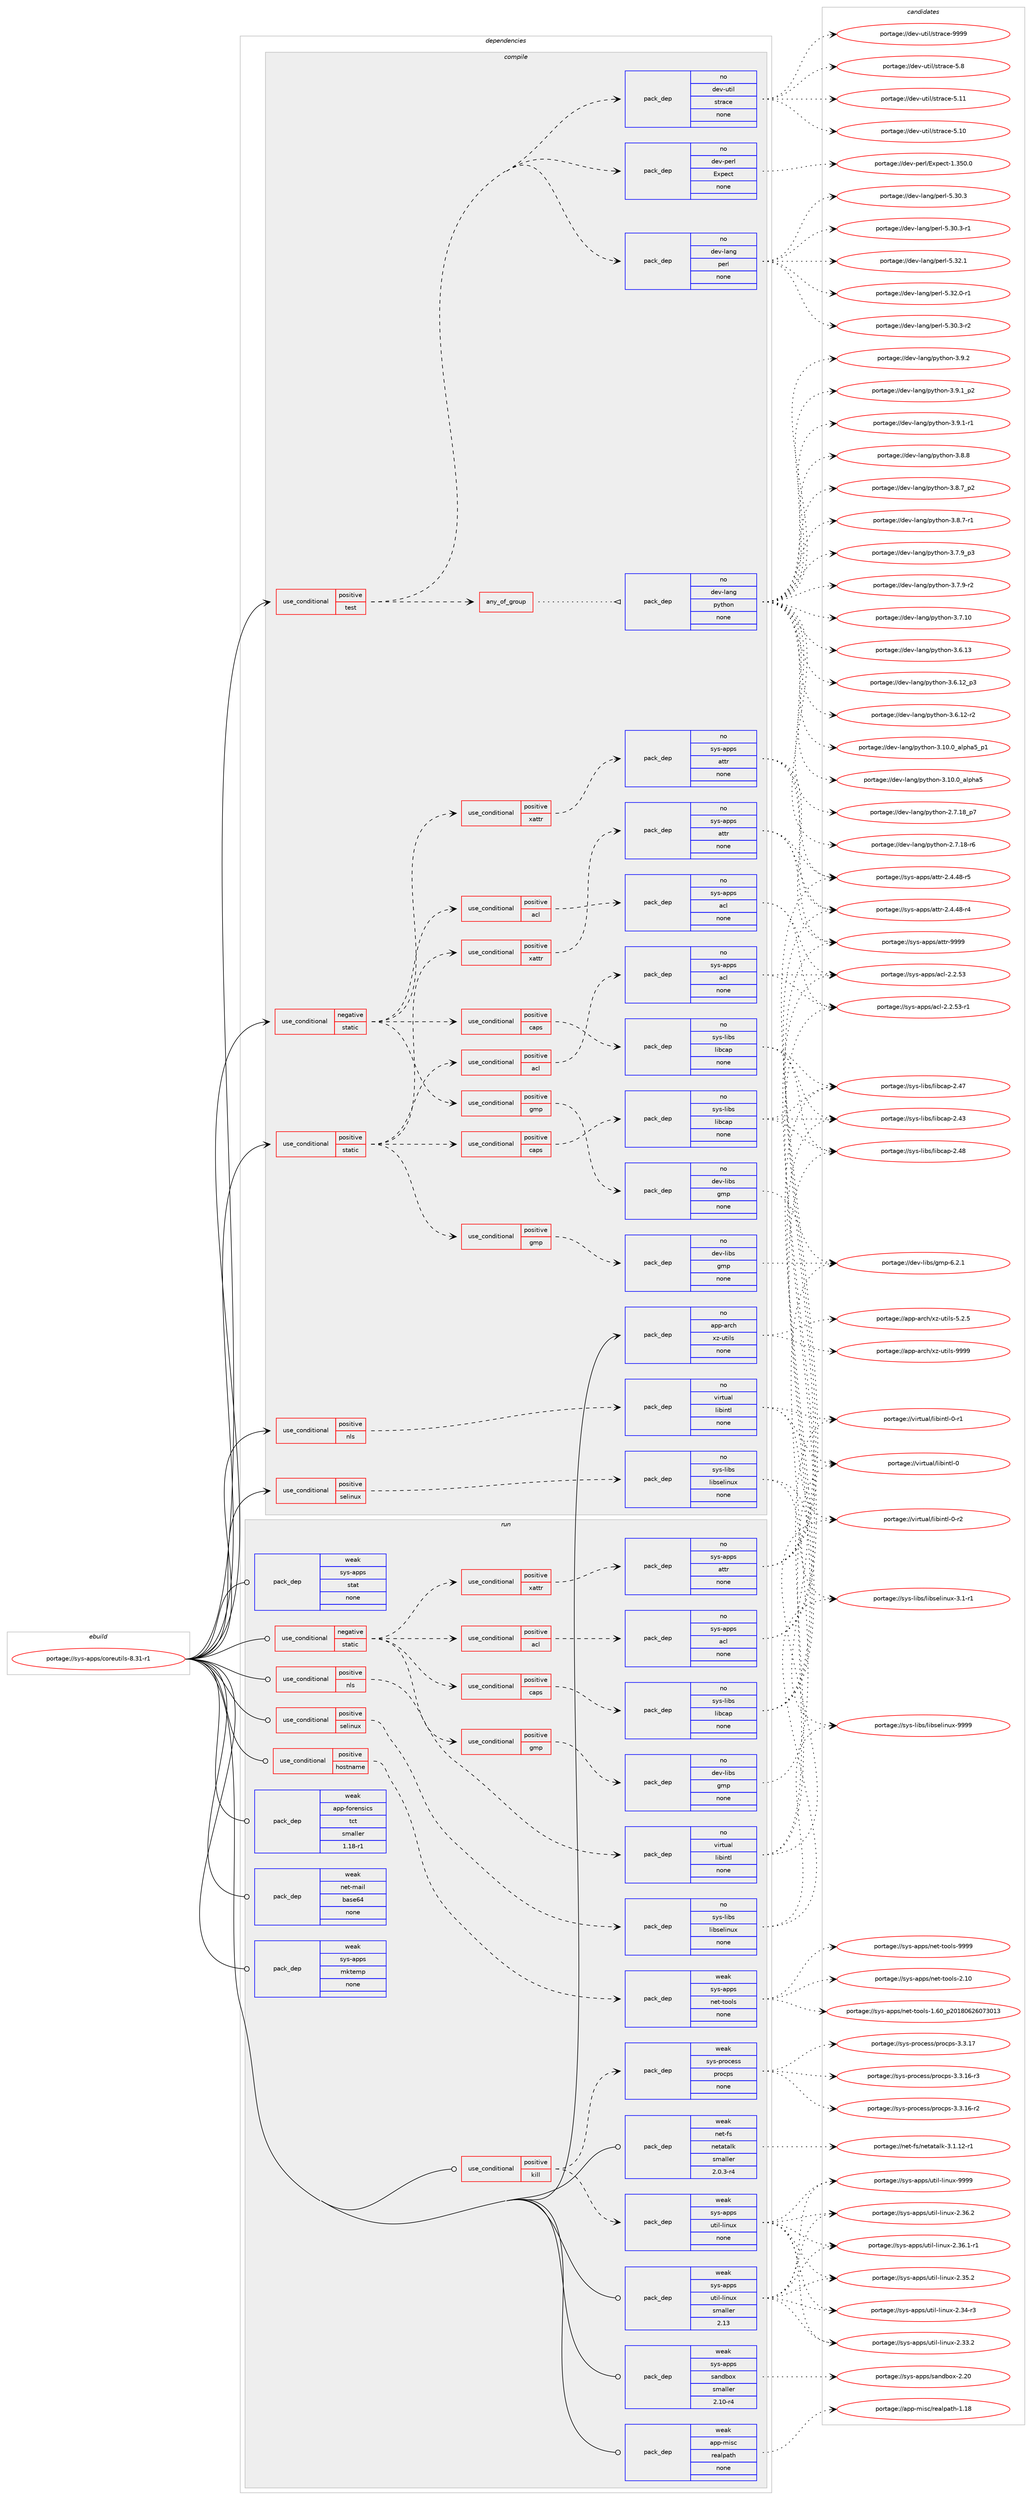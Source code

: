 digraph prolog {

# *************
# Graph options
# *************

newrank=true;
concentrate=true;
compound=true;
graph [rankdir=LR,fontname=Helvetica,fontsize=10,ranksep=1.5];#, ranksep=2.5, nodesep=0.2];
edge  [arrowhead=vee];
node  [fontname=Helvetica,fontsize=10];

# **********
# The ebuild
# **********

subgraph cluster_leftcol {
color=gray;
rank=same;
label=<<i>ebuild</i>>;
id [label="portage://sys-apps/coreutils-8.31-r1", color=red, width=4, href="../sys-apps/coreutils-8.31-r1.svg"];
}

# ****************
# The dependencies
# ****************

subgraph cluster_midcol {
color=gray;
label=<<i>dependencies</i>>;
subgraph cluster_compile {
fillcolor="#eeeeee";
style=filled;
label=<<i>compile</i>>;
subgraph cond1307 {
dependency5734 [label=<<TABLE BORDER="0" CELLBORDER="1" CELLSPACING="0" CELLPADDING="4"><TR><TD ROWSPAN="3" CELLPADDING="10">use_conditional</TD></TR><TR><TD>negative</TD></TR><TR><TD>static</TD></TR></TABLE>>, shape=none, color=red];
subgraph cond1308 {
dependency5735 [label=<<TABLE BORDER="0" CELLBORDER="1" CELLSPACING="0" CELLPADDING="4"><TR><TD ROWSPAN="3" CELLPADDING="10">use_conditional</TD></TR><TR><TD>positive</TD></TR><TR><TD>acl</TD></TR></TABLE>>, shape=none, color=red];
subgraph pack4353 {
dependency5736 [label=<<TABLE BORDER="0" CELLBORDER="1" CELLSPACING="0" CELLPADDING="4" WIDTH="220"><TR><TD ROWSPAN="6" CELLPADDING="30">pack_dep</TD></TR><TR><TD WIDTH="110">no</TD></TR><TR><TD>sys-apps</TD></TR><TR><TD>acl</TD></TR><TR><TD>none</TD></TR><TR><TD></TD></TR></TABLE>>, shape=none, color=blue];
}
dependency5735:e -> dependency5736:w [weight=20,style="dashed",arrowhead="vee"];
}
dependency5734:e -> dependency5735:w [weight=20,style="dashed",arrowhead="vee"];
subgraph cond1309 {
dependency5737 [label=<<TABLE BORDER="0" CELLBORDER="1" CELLSPACING="0" CELLPADDING="4"><TR><TD ROWSPAN="3" CELLPADDING="10">use_conditional</TD></TR><TR><TD>positive</TD></TR><TR><TD>caps</TD></TR></TABLE>>, shape=none, color=red];
subgraph pack4354 {
dependency5738 [label=<<TABLE BORDER="0" CELLBORDER="1" CELLSPACING="0" CELLPADDING="4" WIDTH="220"><TR><TD ROWSPAN="6" CELLPADDING="30">pack_dep</TD></TR><TR><TD WIDTH="110">no</TD></TR><TR><TD>sys-libs</TD></TR><TR><TD>libcap</TD></TR><TR><TD>none</TD></TR><TR><TD></TD></TR></TABLE>>, shape=none, color=blue];
}
dependency5737:e -> dependency5738:w [weight=20,style="dashed",arrowhead="vee"];
}
dependency5734:e -> dependency5737:w [weight=20,style="dashed",arrowhead="vee"];
subgraph cond1310 {
dependency5739 [label=<<TABLE BORDER="0" CELLBORDER="1" CELLSPACING="0" CELLPADDING="4"><TR><TD ROWSPAN="3" CELLPADDING="10">use_conditional</TD></TR><TR><TD>positive</TD></TR><TR><TD>gmp</TD></TR></TABLE>>, shape=none, color=red];
subgraph pack4355 {
dependency5740 [label=<<TABLE BORDER="0" CELLBORDER="1" CELLSPACING="0" CELLPADDING="4" WIDTH="220"><TR><TD ROWSPAN="6" CELLPADDING="30">pack_dep</TD></TR><TR><TD WIDTH="110">no</TD></TR><TR><TD>dev-libs</TD></TR><TR><TD>gmp</TD></TR><TR><TD>none</TD></TR><TR><TD></TD></TR></TABLE>>, shape=none, color=blue];
}
dependency5739:e -> dependency5740:w [weight=20,style="dashed",arrowhead="vee"];
}
dependency5734:e -> dependency5739:w [weight=20,style="dashed",arrowhead="vee"];
subgraph cond1311 {
dependency5741 [label=<<TABLE BORDER="0" CELLBORDER="1" CELLSPACING="0" CELLPADDING="4"><TR><TD ROWSPAN="3" CELLPADDING="10">use_conditional</TD></TR><TR><TD>positive</TD></TR><TR><TD>xattr</TD></TR></TABLE>>, shape=none, color=red];
subgraph pack4356 {
dependency5742 [label=<<TABLE BORDER="0" CELLBORDER="1" CELLSPACING="0" CELLPADDING="4" WIDTH="220"><TR><TD ROWSPAN="6" CELLPADDING="30">pack_dep</TD></TR><TR><TD WIDTH="110">no</TD></TR><TR><TD>sys-apps</TD></TR><TR><TD>attr</TD></TR><TR><TD>none</TD></TR><TR><TD></TD></TR></TABLE>>, shape=none, color=blue];
}
dependency5741:e -> dependency5742:w [weight=20,style="dashed",arrowhead="vee"];
}
dependency5734:e -> dependency5741:w [weight=20,style="dashed",arrowhead="vee"];
}
id:e -> dependency5734:w [weight=20,style="solid",arrowhead="vee"];
subgraph cond1312 {
dependency5743 [label=<<TABLE BORDER="0" CELLBORDER="1" CELLSPACING="0" CELLPADDING="4"><TR><TD ROWSPAN="3" CELLPADDING="10">use_conditional</TD></TR><TR><TD>positive</TD></TR><TR><TD>nls</TD></TR></TABLE>>, shape=none, color=red];
subgraph pack4357 {
dependency5744 [label=<<TABLE BORDER="0" CELLBORDER="1" CELLSPACING="0" CELLPADDING="4" WIDTH="220"><TR><TD ROWSPAN="6" CELLPADDING="30">pack_dep</TD></TR><TR><TD WIDTH="110">no</TD></TR><TR><TD>virtual</TD></TR><TR><TD>libintl</TD></TR><TR><TD>none</TD></TR><TR><TD></TD></TR></TABLE>>, shape=none, color=blue];
}
dependency5743:e -> dependency5744:w [weight=20,style="dashed",arrowhead="vee"];
}
id:e -> dependency5743:w [weight=20,style="solid",arrowhead="vee"];
subgraph cond1313 {
dependency5745 [label=<<TABLE BORDER="0" CELLBORDER="1" CELLSPACING="0" CELLPADDING="4"><TR><TD ROWSPAN="3" CELLPADDING="10">use_conditional</TD></TR><TR><TD>positive</TD></TR><TR><TD>selinux</TD></TR></TABLE>>, shape=none, color=red];
subgraph pack4358 {
dependency5746 [label=<<TABLE BORDER="0" CELLBORDER="1" CELLSPACING="0" CELLPADDING="4" WIDTH="220"><TR><TD ROWSPAN="6" CELLPADDING="30">pack_dep</TD></TR><TR><TD WIDTH="110">no</TD></TR><TR><TD>sys-libs</TD></TR><TR><TD>libselinux</TD></TR><TR><TD>none</TD></TR><TR><TD></TD></TR></TABLE>>, shape=none, color=blue];
}
dependency5745:e -> dependency5746:w [weight=20,style="dashed",arrowhead="vee"];
}
id:e -> dependency5745:w [weight=20,style="solid",arrowhead="vee"];
subgraph cond1314 {
dependency5747 [label=<<TABLE BORDER="0" CELLBORDER="1" CELLSPACING="0" CELLPADDING="4"><TR><TD ROWSPAN="3" CELLPADDING="10">use_conditional</TD></TR><TR><TD>positive</TD></TR><TR><TD>static</TD></TR></TABLE>>, shape=none, color=red];
subgraph cond1315 {
dependency5748 [label=<<TABLE BORDER="0" CELLBORDER="1" CELLSPACING="0" CELLPADDING="4"><TR><TD ROWSPAN="3" CELLPADDING="10">use_conditional</TD></TR><TR><TD>positive</TD></TR><TR><TD>acl</TD></TR></TABLE>>, shape=none, color=red];
subgraph pack4359 {
dependency5749 [label=<<TABLE BORDER="0" CELLBORDER="1" CELLSPACING="0" CELLPADDING="4" WIDTH="220"><TR><TD ROWSPAN="6" CELLPADDING="30">pack_dep</TD></TR><TR><TD WIDTH="110">no</TD></TR><TR><TD>sys-apps</TD></TR><TR><TD>acl</TD></TR><TR><TD>none</TD></TR><TR><TD></TD></TR></TABLE>>, shape=none, color=blue];
}
dependency5748:e -> dependency5749:w [weight=20,style="dashed",arrowhead="vee"];
}
dependency5747:e -> dependency5748:w [weight=20,style="dashed",arrowhead="vee"];
subgraph cond1316 {
dependency5750 [label=<<TABLE BORDER="0" CELLBORDER="1" CELLSPACING="0" CELLPADDING="4"><TR><TD ROWSPAN="3" CELLPADDING="10">use_conditional</TD></TR><TR><TD>positive</TD></TR><TR><TD>caps</TD></TR></TABLE>>, shape=none, color=red];
subgraph pack4360 {
dependency5751 [label=<<TABLE BORDER="0" CELLBORDER="1" CELLSPACING="0" CELLPADDING="4" WIDTH="220"><TR><TD ROWSPAN="6" CELLPADDING="30">pack_dep</TD></TR><TR><TD WIDTH="110">no</TD></TR><TR><TD>sys-libs</TD></TR><TR><TD>libcap</TD></TR><TR><TD>none</TD></TR><TR><TD></TD></TR></TABLE>>, shape=none, color=blue];
}
dependency5750:e -> dependency5751:w [weight=20,style="dashed",arrowhead="vee"];
}
dependency5747:e -> dependency5750:w [weight=20,style="dashed",arrowhead="vee"];
subgraph cond1317 {
dependency5752 [label=<<TABLE BORDER="0" CELLBORDER="1" CELLSPACING="0" CELLPADDING="4"><TR><TD ROWSPAN="3" CELLPADDING="10">use_conditional</TD></TR><TR><TD>positive</TD></TR><TR><TD>gmp</TD></TR></TABLE>>, shape=none, color=red];
subgraph pack4361 {
dependency5753 [label=<<TABLE BORDER="0" CELLBORDER="1" CELLSPACING="0" CELLPADDING="4" WIDTH="220"><TR><TD ROWSPAN="6" CELLPADDING="30">pack_dep</TD></TR><TR><TD WIDTH="110">no</TD></TR><TR><TD>dev-libs</TD></TR><TR><TD>gmp</TD></TR><TR><TD>none</TD></TR><TR><TD></TD></TR></TABLE>>, shape=none, color=blue];
}
dependency5752:e -> dependency5753:w [weight=20,style="dashed",arrowhead="vee"];
}
dependency5747:e -> dependency5752:w [weight=20,style="dashed",arrowhead="vee"];
subgraph cond1318 {
dependency5754 [label=<<TABLE BORDER="0" CELLBORDER="1" CELLSPACING="0" CELLPADDING="4"><TR><TD ROWSPAN="3" CELLPADDING="10">use_conditional</TD></TR><TR><TD>positive</TD></TR><TR><TD>xattr</TD></TR></TABLE>>, shape=none, color=red];
subgraph pack4362 {
dependency5755 [label=<<TABLE BORDER="0" CELLBORDER="1" CELLSPACING="0" CELLPADDING="4" WIDTH="220"><TR><TD ROWSPAN="6" CELLPADDING="30">pack_dep</TD></TR><TR><TD WIDTH="110">no</TD></TR><TR><TD>sys-apps</TD></TR><TR><TD>attr</TD></TR><TR><TD>none</TD></TR><TR><TD></TD></TR></TABLE>>, shape=none, color=blue];
}
dependency5754:e -> dependency5755:w [weight=20,style="dashed",arrowhead="vee"];
}
dependency5747:e -> dependency5754:w [weight=20,style="dashed",arrowhead="vee"];
}
id:e -> dependency5747:w [weight=20,style="solid",arrowhead="vee"];
subgraph cond1319 {
dependency5756 [label=<<TABLE BORDER="0" CELLBORDER="1" CELLSPACING="0" CELLPADDING="4"><TR><TD ROWSPAN="3" CELLPADDING="10">use_conditional</TD></TR><TR><TD>positive</TD></TR><TR><TD>test</TD></TR></TABLE>>, shape=none, color=red];
subgraph pack4363 {
dependency5757 [label=<<TABLE BORDER="0" CELLBORDER="1" CELLSPACING="0" CELLPADDING="4" WIDTH="220"><TR><TD ROWSPAN="6" CELLPADDING="30">pack_dep</TD></TR><TR><TD WIDTH="110">no</TD></TR><TR><TD>dev-lang</TD></TR><TR><TD>perl</TD></TR><TR><TD>none</TD></TR><TR><TD></TD></TR></TABLE>>, shape=none, color=blue];
}
dependency5756:e -> dependency5757:w [weight=20,style="dashed",arrowhead="vee"];
subgraph pack4364 {
dependency5758 [label=<<TABLE BORDER="0" CELLBORDER="1" CELLSPACING="0" CELLPADDING="4" WIDTH="220"><TR><TD ROWSPAN="6" CELLPADDING="30">pack_dep</TD></TR><TR><TD WIDTH="110">no</TD></TR><TR><TD>dev-perl</TD></TR><TR><TD>Expect</TD></TR><TR><TD>none</TD></TR><TR><TD></TD></TR></TABLE>>, shape=none, color=blue];
}
dependency5756:e -> dependency5758:w [weight=20,style="dashed",arrowhead="vee"];
subgraph pack4365 {
dependency5759 [label=<<TABLE BORDER="0" CELLBORDER="1" CELLSPACING="0" CELLPADDING="4" WIDTH="220"><TR><TD ROWSPAN="6" CELLPADDING="30">pack_dep</TD></TR><TR><TD WIDTH="110">no</TD></TR><TR><TD>dev-util</TD></TR><TR><TD>strace</TD></TR><TR><TD>none</TD></TR><TR><TD></TD></TR></TABLE>>, shape=none, color=blue];
}
dependency5756:e -> dependency5759:w [weight=20,style="dashed",arrowhead="vee"];
subgraph any65 {
dependency5760 [label=<<TABLE BORDER="0" CELLBORDER="1" CELLSPACING="0" CELLPADDING="4"><TR><TD CELLPADDING="10">any_of_group</TD></TR></TABLE>>, shape=none, color=red];subgraph pack4366 {
dependency5761 [label=<<TABLE BORDER="0" CELLBORDER="1" CELLSPACING="0" CELLPADDING="4" WIDTH="220"><TR><TD ROWSPAN="6" CELLPADDING="30">pack_dep</TD></TR><TR><TD WIDTH="110">no</TD></TR><TR><TD>dev-lang</TD></TR><TR><TD>python</TD></TR><TR><TD>none</TD></TR><TR><TD></TD></TR></TABLE>>, shape=none, color=blue];
}
dependency5760:e -> dependency5761:w [weight=20,style="dotted",arrowhead="oinv"];
}
dependency5756:e -> dependency5760:w [weight=20,style="dashed",arrowhead="vee"];
}
id:e -> dependency5756:w [weight=20,style="solid",arrowhead="vee"];
subgraph pack4367 {
dependency5762 [label=<<TABLE BORDER="0" CELLBORDER="1" CELLSPACING="0" CELLPADDING="4" WIDTH="220"><TR><TD ROWSPAN="6" CELLPADDING="30">pack_dep</TD></TR><TR><TD WIDTH="110">no</TD></TR><TR><TD>app-arch</TD></TR><TR><TD>xz-utils</TD></TR><TR><TD>none</TD></TR><TR><TD></TD></TR></TABLE>>, shape=none, color=blue];
}
id:e -> dependency5762:w [weight=20,style="solid",arrowhead="vee"];
}
subgraph cluster_compileandrun {
fillcolor="#eeeeee";
style=filled;
label=<<i>compile and run</i>>;
}
subgraph cluster_run {
fillcolor="#eeeeee";
style=filled;
label=<<i>run</i>>;
subgraph cond1320 {
dependency5763 [label=<<TABLE BORDER="0" CELLBORDER="1" CELLSPACING="0" CELLPADDING="4"><TR><TD ROWSPAN="3" CELLPADDING="10">use_conditional</TD></TR><TR><TD>negative</TD></TR><TR><TD>static</TD></TR></TABLE>>, shape=none, color=red];
subgraph cond1321 {
dependency5764 [label=<<TABLE BORDER="0" CELLBORDER="1" CELLSPACING="0" CELLPADDING="4"><TR><TD ROWSPAN="3" CELLPADDING="10">use_conditional</TD></TR><TR><TD>positive</TD></TR><TR><TD>acl</TD></TR></TABLE>>, shape=none, color=red];
subgraph pack4368 {
dependency5765 [label=<<TABLE BORDER="0" CELLBORDER="1" CELLSPACING="0" CELLPADDING="4" WIDTH="220"><TR><TD ROWSPAN="6" CELLPADDING="30">pack_dep</TD></TR><TR><TD WIDTH="110">no</TD></TR><TR><TD>sys-apps</TD></TR><TR><TD>acl</TD></TR><TR><TD>none</TD></TR><TR><TD></TD></TR></TABLE>>, shape=none, color=blue];
}
dependency5764:e -> dependency5765:w [weight=20,style="dashed",arrowhead="vee"];
}
dependency5763:e -> dependency5764:w [weight=20,style="dashed",arrowhead="vee"];
subgraph cond1322 {
dependency5766 [label=<<TABLE BORDER="0" CELLBORDER="1" CELLSPACING="0" CELLPADDING="4"><TR><TD ROWSPAN="3" CELLPADDING="10">use_conditional</TD></TR><TR><TD>positive</TD></TR><TR><TD>caps</TD></TR></TABLE>>, shape=none, color=red];
subgraph pack4369 {
dependency5767 [label=<<TABLE BORDER="0" CELLBORDER="1" CELLSPACING="0" CELLPADDING="4" WIDTH="220"><TR><TD ROWSPAN="6" CELLPADDING="30">pack_dep</TD></TR><TR><TD WIDTH="110">no</TD></TR><TR><TD>sys-libs</TD></TR><TR><TD>libcap</TD></TR><TR><TD>none</TD></TR><TR><TD></TD></TR></TABLE>>, shape=none, color=blue];
}
dependency5766:e -> dependency5767:w [weight=20,style="dashed",arrowhead="vee"];
}
dependency5763:e -> dependency5766:w [weight=20,style="dashed",arrowhead="vee"];
subgraph cond1323 {
dependency5768 [label=<<TABLE BORDER="0" CELLBORDER="1" CELLSPACING="0" CELLPADDING="4"><TR><TD ROWSPAN="3" CELLPADDING="10">use_conditional</TD></TR><TR><TD>positive</TD></TR><TR><TD>gmp</TD></TR></TABLE>>, shape=none, color=red];
subgraph pack4370 {
dependency5769 [label=<<TABLE BORDER="0" CELLBORDER="1" CELLSPACING="0" CELLPADDING="4" WIDTH="220"><TR><TD ROWSPAN="6" CELLPADDING="30">pack_dep</TD></TR><TR><TD WIDTH="110">no</TD></TR><TR><TD>dev-libs</TD></TR><TR><TD>gmp</TD></TR><TR><TD>none</TD></TR><TR><TD></TD></TR></TABLE>>, shape=none, color=blue];
}
dependency5768:e -> dependency5769:w [weight=20,style="dashed",arrowhead="vee"];
}
dependency5763:e -> dependency5768:w [weight=20,style="dashed",arrowhead="vee"];
subgraph cond1324 {
dependency5770 [label=<<TABLE BORDER="0" CELLBORDER="1" CELLSPACING="0" CELLPADDING="4"><TR><TD ROWSPAN="3" CELLPADDING="10">use_conditional</TD></TR><TR><TD>positive</TD></TR><TR><TD>xattr</TD></TR></TABLE>>, shape=none, color=red];
subgraph pack4371 {
dependency5771 [label=<<TABLE BORDER="0" CELLBORDER="1" CELLSPACING="0" CELLPADDING="4" WIDTH="220"><TR><TD ROWSPAN="6" CELLPADDING="30">pack_dep</TD></TR><TR><TD WIDTH="110">no</TD></TR><TR><TD>sys-apps</TD></TR><TR><TD>attr</TD></TR><TR><TD>none</TD></TR><TR><TD></TD></TR></TABLE>>, shape=none, color=blue];
}
dependency5770:e -> dependency5771:w [weight=20,style="dashed",arrowhead="vee"];
}
dependency5763:e -> dependency5770:w [weight=20,style="dashed",arrowhead="vee"];
}
id:e -> dependency5763:w [weight=20,style="solid",arrowhead="odot"];
subgraph cond1325 {
dependency5772 [label=<<TABLE BORDER="0" CELLBORDER="1" CELLSPACING="0" CELLPADDING="4"><TR><TD ROWSPAN="3" CELLPADDING="10">use_conditional</TD></TR><TR><TD>positive</TD></TR><TR><TD>hostname</TD></TR></TABLE>>, shape=none, color=red];
subgraph pack4372 {
dependency5773 [label=<<TABLE BORDER="0" CELLBORDER="1" CELLSPACING="0" CELLPADDING="4" WIDTH="220"><TR><TD ROWSPAN="6" CELLPADDING="30">pack_dep</TD></TR><TR><TD WIDTH="110">weak</TD></TR><TR><TD>sys-apps</TD></TR><TR><TD>net-tools</TD></TR><TR><TD>none</TD></TR><TR><TD></TD></TR></TABLE>>, shape=none, color=blue];
}
dependency5772:e -> dependency5773:w [weight=20,style="dashed",arrowhead="vee"];
}
id:e -> dependency5772:w [weight=20,style="solid",arrowhead="odot"];
subgraph cond1326 {
dependency5774 [label=<<TABLE BORDER="0" CELLBORDER="1" CELLSPACING="0" CELLPADDING="4"><TR><TD ROWSPAN="3" CELLPADDING="10">use_conditional</TD></TR><TR><TD>positive</TD></TR><TR><TD>kill</TD></TR></TABLE>>, shape=none, color=red];
subgraph pack4373 {
dependency5775 [label=<<TABLE BORDER="0" CELLBORDER="1" CELLSPACING="0" CELLPADDING="4" WIDTH="220"><TR><TD ROWSPAN="6" CELLPADDING="30">pack_dep</TD></TR><TR><TD WIDTH="110">weak</TD></TR><TR><TD>sys-apps</TD></TR><TR><TD>util-linux</TD></TR><TR><TD>none</TD></TR><TR><TD></TD></TR></TABLE>>, shape=none, color=blue];
}
dependency5774:e -> dependency5775:w [weight=20,style="dashed",arrowhead="vee"];
subgraph pack4374 {
dependency5776 [label=<<TABLE BORDER="0" CELLBORDER="1" CELLSPACING="0" CELLPADDING="4" WIDTH="220"><TR><TD ROWSPAN="6" CELLPADDING="30">pack_dep</TD></TR><TR><TD WIDTH="110">weak</TD></TR><TR><TD>sys-process</TD></TR><TR><TD>procps</TD></TR><TR><TD>none</TD></TR><TR><TD></TD></TR></TABLE>>, shape=none, color=blue];
}
dependency5774:e -> dependency5776:w [weight=20,style="dashed",arrowhead="vee"];
}
id:e -> dependency5774:w [weight=20,style="solid",arrowhead="odot"];
subgraph cond1327 {
dependency5777 [label=<<TABLE BORDER="0" CELLBORDER="1" CELLSPACING="0" CELLPADDING="4"><TR><TD ROWSPAN="3" CELLPADDING="10">use_conditional</TD></TR><TR><TD>positive</TD></TR><TR><TD>nls</TD></TR></TABLE>>, shape=none, color=red];
subgraph pack4375 {
dependency5778 [label=<<TABLE BORDER="0" CELLBORDER="1" CELLSPACING="0" CELLPADDING="4" WIDTH="220"><TR><TD ROWSPAN="6" CELLPADDING="30">pack_dep</TD></TR><TR><TD WIDTH="110">no</TD></TR><TR><TD>virtual</TD></TR><TR><TD>libintl</TD></TR><TR><TD>none</TD></TR><TR><TD></TD></TR></TABLE>>, shape=none, color=blue];
}
dependency5777:e -> dependency5778:w [weight=20,style="dashed",arrowhead="vee"];
}
id:e -> dependency5777:w [weight=20,style="solid",arrowhead="odot"];
subgraph cond1328 {
dependency5779 [label=<<TABLE BORDER="0" CELLBORDER="1" CELLSPACING="0" CELLPADDING="4"><TR><TD ROWSPAN="3" CELLPADDING="10">use_conditional</TD></TR><TR><TD>positive</TD></TR><TR><TD>selinux</TD></TR></TABLE>>, shape=none, color=red];
subgraph pack4376 {
dependency5780 [label=<<TABLE BORDER="0" CELLBORDER="1" CELLSPACING="0" CELLPADDING="4" WIDTH="220"><TR><TD ROWSPAN="6" CELLPADDING="30">pack_dep</TD></TR><TR><TD WIDTH="110">no</TD></TR><TR><TD>sys-libs</TD></TR><TR><TD>libselinux</TD></TR><TR><TD>none</TD></TR><TR><TD></TD></TR></TABLE>>, shape=none, color=blue];
}
dependency5779:e -> dependency5780:w [weight=20,style="dashed",arrowhead="vee"];
}
id:e -> dependency5779:w [weight=20,style="solid",arrowhead="odot"];
subgraph pack4377 {
dependency5781 [label=<<TABLE BORDER="0" CELLBORDER="1" CELLSPACING="0" CELLPADDING="4" WIDTH="220"><TR><TD ROWSPAN="6" CELLPADDING="30">pack_dep</TD></TR><TR><TD WIDTH="110">weak</TD></TR><TR><TD>app-forensics</TD></TR><TR><TD>tct</TD></TR><TR><TD>smaller</TD></TR><TR><TD>1.18-r1</TD></TR></TABLE>>, shape=none, color=blue];
}
id:e -> dependency5781:w [weight=20,style="solid",arrowhead="odot"];
subgraph pack4378 {
dependency5782 [label=<<TABLE BORDER="0" CELLBORDER="1" CELLSPACING="0" CELLPADDING="4" WIDTH="220"><TR><TD ROWSPAN="6" CELLPADDING="30">pack_dep</TD></TR><TR><TD WIDTH="110">weak</TD></TR><TR><TD>app-misc</TD></TR><TR><TD>realpath</TD></TR><TR><TD>none</TD></TR><TR><TD></TD></TR></TABLE>>, shape=none, color=blue];
}
id:e -> dependency5782:w [weight=20,style="solid",arrowhead="odot"];
subgraph pack4379 {
dependency5783 [label=<<TABLE BORDER="0" CELLBORDER="1" CELLSPACING="0" CELLPADDING="4" WIDTH="220"><TR><TD ROWSPAN="6" CELLPADDING="30">pack_dep</TD></TR><TR><TD WIDTH="110">weak</TD></TR><TR><TD>net-fs</TD></TR><TR><TD>netatalk</TD></TR><TR><TD>smaller</TD></TR><TR><TD>2.0.3-r4</TD></TR></TABLE>>, shape=none, color=blue];
}
id:e -> dependency5783:w [weight=20,style="solid",arrowhead="odot"];
subgraph pack4380 {
dependency5784 [label=<<TABLE BORDER="0" CELLBORDER="1" CELLSPACING="0" CELLPADDING="4" WIDTH="220"><TR><TD ROWSPAN="6" CELLPADDING="30">pack_dep</TD></TR><TR><TD WIDTH="110">weak</TD></TR><TR><TD>net-mail</TD></TR><TR><TD>base64</TD></TR><TR><TD>none</TD></TR><TR><TD></TD></TR></TABLE>>, shape=none, color=blue];
}
id:e -> dependency5784:w [weight=20,style="solid",arrowhead="odot"];
subgraph pack4381 {
dependency5785 [label=<<TABLE BORDER="0" CELLBORDER="1" CELLSPACING="0" CELLPADDING="4" WIDTH="220"><TR><TD ROWSPAN="6" CELLPADDING="30">pack_dep</TD></TR><TR><TD WIDTH="110">weak</TD></TR><TR><TD>sys-apps</TD></TR><TR><TD>mktemp</TD></TR><TR><TD>none</TD></TR><TR><TD></TD></TR></TABLE>>, shape=none, color=blue];
}
id:e -> dependency5785:w [weight=20,style="solid",arrowhead="odot"];
subgraph pack4382 {
dependency5786 [label=<<TABLE BORDER="0" CELLBORDER="1" CELLSPACING="0" CELLPADDING="4" WIDTH="220"><TR><TD ROWSPAN="6" CELLPADDING="30">pack_dep</TD></TR><TR><TD WIDTH="110">weak</TD></TR><TR><TD>sys-apps</TD></TR><TR><TD>sandbox</TD></TR><TR><TD>smaller</TD></TR><TR><TD>2.10-r4</TD></TR></TABLE>>, shape=none, color=blue];
}
id:e -> dependency5786:w [weight=20,style="solid",arrowhead="odot"];
subgraph pack4383 {
dependency5787 [label=<<TABLE BORDER="0" CELLBORDER="1" CELLSPACING="0" CELLPADDING="4" WIDTH="220"><TR><TD ROWSPAN="6" CELLPADDING="30">pack_dep</TD></TR><TR><TD WIDTH="110">weak</TD></TR><TR><TD>sys-apps</TD></TR><TR><TD>stat</TD></TR><TR><TD>none</TD></TR><TR><TD></TD></TR></TABLE>>, shape=none, color=blue];
}
id:e -> dependency5787:w [weight=20,style="solid",arrowhead="odot"];
subgraph pack4384 {
dependency5788 [label=<<TABLE BORDER="0" CELLBORDER="1" CELLSPACING="0" CELLPADDING="4" WIDTH="220"><TR><TD ROWSPAN="6" CELLPADDING="30">pack_dep</TD></TR><TR><TD WIDTH="110">weak</TD></TR><TR><TD>sys-apps</TD></TR><TR><TD>util-linux</TD></TR><TR><TD>smaller</TD></TR><TR><TD>2.13</TD></TR></TABLE>>, shape=none, color=blue];
}
id:e -> dependency5788:w [weight=20,style="solid",arrowhead="odot"];
}
}

# **************
# The candidates
# **************

subgraph cluster_choices {
rank=same;
color=gray;
label=<<i>candidates</i>>;

subgraph choice4353 {
color=black;
nodesep=1;
choice1151211154597112112115479799108455046504653514511449 [label="portage://sys-apps/acl-2.2.53-r1", color=red, width=4,href="../sys-apps/acl-2.2.53-r1.svg"];
choice115121115459711211211547979910845504650465351 [label="portage://sys-apps/acl-2.2.53", color=red, width=4,href="../sys-apps/acl-2.2.53.svg"];
dependency5736:e -> choice1151211154597112112115479799108455046504653514511449:w [style=dotted,weight="100"];
dependency5736:e -> choice115121115459711211211547979910845504650465351:w [style=dotted,weight="100"];
}
subgraph choice4354 {
color=black;
nodesep=1;
choice1151211154510810598115471081059899971124550465256 [label="portage://sys-libs/libcap-2.48", color=red, width=4,href="../sys-libs/libcap-2.48.svg"];
choice1151211154510810598115471081059899971124550465255 [label="portage://sys-libs/libcap-2.47", color=red, width=4,href="../sys-libs/libcap-2.47.svg"];
choice1151211154510810598115471081059899971124550465251 [label="portage://sys-libs/libcap-2.43", color=red, width=4,href="../sys-libs/libcap-2.43.svg"];
dependency5738:e -> choice1151211154510810598115471081059899971124550465256:w [style=dotted,weight="100"];
dependency5738:e -> choice1151211154510810598115471081059899971124550465255:w [style=dotted,weight="100"];
dependency5738:e -> choice1151211154510810598115471081059899971124550465251:w [style=dotted,weight="100"];
}
subgraph choice4355 {
color=black;
nodesep=1;
choice100101118451081059811547103109112455446504649 [label="portage://dev-libs/gmp-6.2.1", color=red, width=4,href="../dev-libs/gmp-6.2.1.svg"];
dependency5740:e -> choice100101118451081059811547103109112455446504649:w [style=dotted,weight="100"];
}
subgraph choice4356 {
color=black;
nodesep=1;
choice115121115459711211211547971161161144557575757 [label="portage://sys-apps/attr-9999", color=red, width=4,href="../sys-apps/attr-9999.svg"];
choice11512111545971121121154797116116114455046524652564511453 [label="portage://sys-apps/attr-2.4.48-r5", color=red, width=4,href="../sys-apps/attr-2.4.48-r5.svg"];
choice11512111545971121121154797116116114455046524652564511452 [label="portage://sys-apps/attr-2.4.48-r4", color=red, width=4,href="../sys-apps/attr-2.4.48-r4.svg"];
dependency5742:e -> choice115121115459711211211547971161161144557575757:w [style=dotted,weight="100"];
dependency5742:e -> choice11512111545971121121154797116116114455046524652564511453:w [style=dotted,weight="100"];
dependency5742:e -> choice11512111545971121121154797116116114455046524652564511452:w [style=dotted,weight="100"];
}
subgraph choice4357 {
color=black;
nodesep=1;
choice11810511411611797108471081059810511011610845484511450 [label="portage://virtual/libintl-0-r2", color=red, width=4,href="../virtual/libintl-0-r2.svg"];
choice11810511411611797108471081059810511011610845484511449 [label="portage://virtual/libintl-0-r1", color=red, width=4,href="../virtual/libintl-0-r1.svg"];
choice1181051141161179710847108105981051101161084548 [label="portage://virtual/libintl-0", color=red, width=4,href="../virtual/libintl-0.svg"];
dependency5744:e -> choice11810511411611797108471081059810511011610845484511450:w [style=dotted,weight="100"];
dependency5744:e -> choice11810511411611797108471081059810511011610845484511449:w [style=dotted,weight="100"];
dependency5744:e -> choice1181051141161179710847108105981051101161084548:w [style=dotted,weight="100"];
}
subgraph choice4358 {
color=black;
nodesep=1;
choice115121115451081059811547108105981151011081051101171204557575757 [label="portage://sys-libs/libselinux-9999", color=red, width=4,href="../sys-libs/libselinux-9999.svg"];
choice11512111545108105981154710810598115101108105110117120455146494511449 [label="portage://sys-libs/libselinux-3.1-r1", color=red, width=4,href="../sys-libs/libselinux-3.1-r1.svg"];
dependency5746:e -> choice115121115451081059811547108105981151011081051101171204557575757:w [style=dotted,weight="100"];
dependency5746:e -> choice11512111545108105981154710810598115101108105110117120455146494511449:w [style=dotted,weight="100"];
}
subgraph choice4359 {
color=black;
nodesep=1;
choice1151211154597112112115479799108455046504653514511449 [label="portage://sys-apps/acl-2.2.53-r1", color=red, width=4,href="../sys-apps/acl-2.2.53-r1.svg"];
choice115121115459711211211547979910845504650465351 [label="portage://sys-apps/acl-2.2.53", color=red, width=4,href="../sys-apps/acl-2.2.53.svg"];
dependency5749:e -> choice1151211154597112112115479799108455046504653514511449:w [style=dotted,weight="100"];
dependency5749:e -> choice115121115459711211211547979910845504650465351:w [style=dotted,weight="100"];
}
subgraph choice4360 {
color=black;
nodesep=1;
choice1151211154510810598115471081059899971124550465256 [label="portage://sys-libs/libcap-2.48", color=red, width=4,href="../sys-libs/libcap-2.48.svg"];
choice1151211154510810598115471081059899971124550465255 [label="portage://sys-libs/libcap-2.47", color=red, width=4,href="../sys-libs/libcap-2.47.svg"];
choice1151211154510810598115471081059899971124550465251 [label="portage://sys-libs/libcap-2.43", color=red, width=4,href="../sys-libs/libcap-2.43.svg"];
dependency5751:e -> choice1151211154510810598115471081059899971124550465256:w [style=dotted,weight="100"];
dependency5751:e -> choice1151211154510810598115471081059899971124550465255:w [style=dotted,weight="100"];
dependency5751:e -> choice1151211154510810598115471081059899971124550465251:w [style=dotted,weight="100"];
}
subgraph choice4361 {
color=black;
nodesep=1;
choice100101118451081059811547103109112455446504649 [label="portage://dev-libs/gmp-6.2.1", color=red, width=4,href="../dev-libs/gmp-6.2.1.svg"];
dependency5753:e -> choice100101118451081059811547103109112455446504649:w [style=dotted,weight="100"];
}
subgraph choice4362 {
color=black;
nodesep=1;
choice115121115459711211211547971161161144557575757 [label="portage://sys-apps/attr-9999", color=red, width=4,href="../sys-apps/attr-9999.svg"];
choice11512111545971121121154797116116114455046524652564511453 [label="portage://sys-apps/attr-2.4.48-r5", color=red, width=4,href="../sys-apps/attr-2.4.48-r5.svg"];
choice11512111545971121121154797116116114455046524652564511452 [label="portage://sys-apps/attr-2.4.48-r4", color=red, width=4,href="../sys-apps/attr-2.4.48-r4.svg"];
dependency5755:e -> choice115121115459711211211547971161161144557575757:w [style=dotted,weight="100"];
dependency5755:e -> choice11512111545971121121154797116116114455046524652564511453:w [style=dotted,weight="100"];
dependency5755:e -> choice11512111545971121121154797116116114455046524652564511452:w [style=dotted,weight="100"];
}
subgraph choice4363 {
color=black;
nodesep=1;
choice10010111845108971101034711210111410845534651504649 [label="portage://dev-lang/perl-5.32.1", color=red, width=4,href="../dev-lang/perl-5.32.1.svg"];
choice100101118451089711010347112101114108455346515046484511449 [label="portage://dev-lang/perl-5.32.0-r1", color=red, width=4,href="../dev-lang/perl-5.32.0-r1.svg"];
choice100101118451089711010347112101114108455346514846514511450 [label="portage://dev-lang/perl-5.30.3-r2", color=red, width=4,href="../dev-lang/perl-5.30.3-r2.svg"];
choice100101118451089711010347112101114108455346514846514511449 [label="portage://dev-lang/perl-5.30.3-r1", color=red, width=4,href="../dev-lang/perl-5.30.3-r1.svg"];
choice10010111845108971101034711210111410845534651484651 [label="portage://dev-lang/perl-5.30.3", color=red, width=4,href="../dev-lang/perl-5.30.3.svg"];
dependency5757:e -> choice10010111845108971101034711210111410845534651504649:w [style=dotted,weight="100"];
dependency5757:e -> choice100101118451089711010347112101114108455346515046484511449:w [style=dotted,weight="100"];
dependency5757:e -> choice100101118451089711010347112101114108455346514846514511450:w [style=dotted,weight="100"];
dependency5757:e -> choice100101118451089711010347112101114108455346514846514511449:w [style=dotted,weight="100"];
dependency5757:e -> choice10010111845108971101034711210111410845534651484651:w [style=dotted,weight="100"];
}
subgraph choice4364 {
color=black;
nodesep=1;
choice100101118451121011141084769120112101991164549465153484648 [label="portage://dev-perl/Expect-1.350.0", color=red, width=4,href="../dev-perl/Expect-1.350.0.svg"];
dependency5758:e -> choice100101118451121011141084769120112101991164549465153484648:w [style=dotted,weight="100"];
}
subgraph choice4365 {
color=black;
nodesep=1;
choice100101118451171161051084711511611497991014557575757 [label="portage://dev-util/strace-9999", color=red, width=4,href="../dev-util/strace-9999.svg"];
choice1001011184511711610510847115116114979910145534656 [label="portage://dev-util/strace-5.8", color=red, width=4,href="../dev-util/strace-5.8.svg"];
choice100101118451171161051084711511611497991014553464949 [label="portage://dev-util/strace-5.11", color=red, width=4,href="../dev-util/strace-5.11.svg"];
choice100101118451171161051084711511611497991014553464948 [label="portage://dev-util/strace-5.10", color=red, width=4,href="../dev-util/strace-5.10.svg"];
dependency5759:e -> choice100101118451171161051084711511611497991014557575757:w [style=dotted,weight="100"];
dependency5759:e -> choice1001011184511711610510847115116114979910145534656:w [style=dotted,weight="100"];
dependency5759:e -> choice100101118451171161051084711511611497991014553464949:w [style=dotted,weight="100"];
dependency5759:e -> choice100101118451171161051084711511611497991014553464948:w [style=dotted,weight="100"];
}
subgraph choice4366 {
color=black;
nodesep=1;
choice100101118451089711010347112121116104111110455146574650 [label="portage://dev-lang/python-3.9.2", color=red, width=4,href="../dev-lang/python-3.9.2.svg"];
choice1001011184510897110103471121211161041111104551465746499511250 [label="portage://dev-lang/python-3.9.1_p2", color=red, width=4,href="../dev-lang/python-3.9.1_p2.svg"];
choice1001011184510897110103471121211161041111104551465746494511449 [label="portage://dev-lang/python-3.9.1-r1", color=red, width=4,href="../dev-lang/python-3.9.1-r1.svg"];
choice100101118451089711010347112121116104111110455146564656 [label="portage://dev-lang/python-3.8.8", color=red, width=4,href="../dev-lang/python-3.8.8.svg"];
choice1001011184510897110103471121211161041111104551465646559511250 [label="portage://dev-lang/python-3.8.7_p2", color=red, width=4,href="../dev-lang/python-3.8.7_p2.svg"];
choice1001011184510897110103471121211161041111104551465646554511449 [label="portage://dev-lang/python-3.8.7-r1", color=red, width=4,href="../dev-lang/python-3.8.7-r1.svg"];
choice1001011184510897110103471121211161041111104551465546579511251 [label="portage://dev-lang/python-3.7.9_p3", color=red, width=4,href="../dev-lang/python-3.7.9_p3.svg"];
choice1001011184510897110103471121211161041111104551465546574511450 [label="portage://dev-lang/python-3.7.9-r2", color=red, width=4,href="../dev-lang/python-3.7.9-r2.svg"];
choice10010111845108971101034711212111610411111045514655464948 [label="portage://dev-lang/python-3.7.10", color=red, width=4,href="../dev-lang/python-3.7.10.svg"];
choice10010111845108971101034711212111610411111045514654464951 [label="portage://dev-lang/python-3.6.13", color=red, width=4,href="../dev-lang/python-3.6.13.svg"];
choice100101118451089711010347112121116104111110455146544649509511251 [label="portage://dev-lang/python-3.6.12_p3", color=red, width=4,href="../dev-lang/python-3.6.12_p3.svg"];
choice100101118451089711010347112121116104111110455146544649504511450 [label="portage://dev-lang/python-3.6.12-r2", color=red, width=4,href="../dev-lang/python-3.6.12-r2.svg"];
choice10010111845108971101034711212111610411111045514649484648959710811210497539511249 [label="portage://dev-lang/python-3.10.0_alpha5_p1", color=red, width=4,href="../dev-lang/python-3.10.0_alpha5_p1.svg"];
choice1001011184510897110103471121211161041111104551464948464895971081121049753 [label="portage://dev-lang/python-3.10.0_alpha5", color=red, width=4,href="../dev-lang/python-3.10.0_alpha5.svg"];
choice100101118451089711010347112121116104111110455046554649569511255 [label="portage://dev-lang/python-2.7.18_p7", color=red, width=4,href="../dev-lang/python-2.7.18_p7.svg"];
choice100101118451089711010347112121116104111110455046554649564511454 [label="portage://dev-lang/python-2.7.18-r6", color=red, width=4,href="../dev-lang/python-2.7.18-r6.svg"];
dependency5761:e -> choice100101118451089711010347112121116104111110455146574650:w [style=dotted,weight="100"];
dependency5761:e -> choice1001011184510897110103471121211161041111104551465746499511250:w [style=dotted,weight="100"];
dependency5761:e -> choice1001011184510897110103471121211161041111104551465746494511449:w [style=dotted,weight="100"];
dependency5761:e -> choice100101118451089711010347112121116104111110455146564656:w [style=dotted,weight="100"];
dependency5761:e -> choice1001011184510897110103471121211161041111104551465646559511250:w [style=dotted,weight="100"];
dependency5761:e -> choice1001011184510897110103471121211161041111104551465646554511449:w [style=dotted,weight="100"];
dependency5761:e -> choice1001011184510897110103471121211161041111104551465546579511251:w [style=dotted,weight="100"];
dependency5761:e -> choice1001011184510897110103471121211161041111104551465546574511450:w [style=dotted,weight="100"];
dependency5761:e -> choice10010111845108971101034711212111610411111045514655464948:w [style=dotted,weight="100"];
dependency5761:e -> choice10010111845108971101034711212111610411111045514654464951:w [style=dotted,weight="100"];
dependency5761:e -> choice100101118451089711010347112121116104111110455146544649509511251:w [style=dotted,weight="100"];
dependency5761:e -> choice100101118451089711010347112121116104111110455146544649504511450:w [style=dotted,weight="100"];
dependency5761:e -> choice10010111845108971101034711212111610411111045514649484648959710811210497539511249:w [style=dotted,weight="100"];
dependency5761:e -> choice1001011184510897110103471121211161041111104551464948464895971081121049753:w [style=dotted,weight="100"];
dependency5761:e -> choice100101118451089711010347112121116104111110455046554649569511255:w [style=dotted,weight="100"];
dependency5761:e -> choice100101118451089711010347112121116104111110455046554649564511454:w [style=dotted,weight="100"];
}
subgraph choice4367 {
color=black;
nodesep=1;
choice9711211245971149910447120122451171161051081154557575757 [label="portage://app-arch/xz-utils-9999", color=red, width=4,href="../app-arch/xz-utils-9999.svg"];
choice971121124597114991044712012245117116105108115455346504653 [label="portage://app-arch/xz-utils-5.2.5", color=red, width=4,href="../app-arch/xz-utils-5.2.5.svg"];
dependency5762:e -> choice9711211245971149910447120122451171161051081154557575757:w [style=dotted,weight="100"];
dependency5762:e -> choice971121124597114991044712012245117116105108115455346504653:w [style=dotted,weight="100"];
}
subgraph choice4368 {
color=black;
nodesep=1;
choice1151211154597112112115479799108455046504653514511449 [label="portage://sys-apps/acl-2.2.53-r1", color=red, width=4,href="../sys-apps/acl-2.2.53-r1.svg"];
choice115121115459711211211547979910845504650465351 [label="portage://sys-apps/acl-2.2.53", color=red, width=4,href="../sys-apps/acl-2.2.53.svg"];
dependency5765:e -> choice1151211154597112112115479799108455046504653514511449:w [style=dotted,weight="100"];
dependency5765:e -> choice115121115459711211211547979910845504650465351:w [style=dotted,weight="100"];
}
subgraph choice4369 {
color=black;
nodesep=1;
choice1151211154510810598115471081059899971124550465256 [label="portage://sys-libs/libcap-2.48", color=red, width=4,href="../sys-libs/libcap-2.48.svg"];
choice1151211154510810598115471081059899971124550465255 [label="portage://sys-libs/libcap-2.47", color=red, width=4,href="../sys-libs/libcap-2.47.svg"];
choice1151211154510810598115471081059899971124550465251 [label="portage://sys-libs/libcap-2.43", color=red, width=4,href="../sys-libs/libcap-2.43.svg"];
dependency5767:e -> choice1151211154510810598115471081059899971124550465256:w [style=dotted,weight="100"];
dependency5767:e -> choice1151211154510810598115471081059899971124550465255:w [style=dotted,weight="100"];
dependency5767:e -> choice1151211154510810598115471081059899971124550465251:w [style=dotted,weight="100"];
}
subgraph choice4370 {
color=black;
nodesep=1;
choice100101118451081059811547103109112455446504649 [label="portage://dev-libs/gmp-6.2.1", color=red, width=4,href="../dev-libs/gmp-6.2.1.svg"];
dependency5769:e -> choice100101118451081059811547103109112455446504649:w [style=dotted,weight="100"];
}
subgraph choice4371 {
color=black;
nodesep=1;
choice115121115459711211211547971161161144557575757 [label="portage://sys-apps/attr-9999", color=red, width=4,href="../sys-apps/attr-9999.svg"];
choice11512111545971121121154797116116114455046524652564511453 [label="portage://sys-apps/attr-2.4.48-r5", color=red, width=4,href="../sys-apps/attr-2.4.48-r5.svg"];
choice11512111545971121121154797116116114455046524652564511452 [label="portage://sys-apps/attr-2.4.48-r4", color=red, width=4,href="../sys-apps/attr-2.4.48-r4.svg"];
dependency5771:e -> choice115121115459711211211547971161161144557575757:w [style=dotted,weight="100"];
dependency5771:e -> choice11512111545971121121154797116116114455046524652564511453:w [style=dotted,weight="100"];
dependency5771:e -> choice11512111545971121121154797116116114455046524652564511452:w [style=dotted,weight="100"];
}
subgraph choice4372 {
color=black;
nodesep=1;
choice115121115459711211211547110101116451161111111081154557575757 [label="portage://sys-apps/net-tools-9999", color=red, width=4,href="../sys-apps/net-tools-9999.svg"];
choice115121115459711211211547110101116451161111111081154550464948 [label="portage://sys-apps/net-tools-2.10", color=red, width=4,href="../sys-apps/net-tools-2.10.svg"];
choice115121115459711211211547110101116451161111111081154549465448951125048495648545054485551484951 [label="portage://sys-apps/net-tools-1.60_p20180626073013", color=red, width=4,href="../sys-apps/net-tools-1.60_p20180626073013.svg"];
dependency5773:e -> choice115121115459711211211547110101116451161111111081154557575757:w [style=dotted,weight="100"];
dependency5773:e -> choice115121115459711211211547110101116451161111111081154550464948:w [style=dotted,weight="100"];
dependency5773:e -> choice115121115459711211211547110101116451161111111081154549465448951125048495648545054485551484951:w [style=dotted,weight="100"];
}
subgraph choice4373 {
color=black;
nodesep=1;
choice115121115459711211211547117116105108451081051101171204557575757 [label="portage://sys-apps/util-linux-9999", color=red, width=4,href="../sys-apps/util-linux-9999.svg"];
choice1151211154597112112115471171161051084510810511011712045504651544650 [label="portage://sys-apps/util-linux-2.36.2", color=red, width=4,href="../sys-apps/util-linux-2.36.2.svg"];
choice11512111545971121121154711711610510845108105110117120455046515446494511449 [label="portage://sys-apps/util-linux-2.36.1-r1", color=red, width=4,href="../sys-apps/util-linux-2.36.1-r1.svg"];
choice1151211154597112112115471171161051084510810511011712045504651534650 [label="portage://sys-apps/util-linux-2.35.2", color=red, width=4,href="../sys-apps/util-linux-2.35.2.svg"];
choice1151211154597112112115471171161051084510810511011712045504651524511451 [label="portage://sys-apps/util-linux-2.34-r3", color=red, width=4,href="../sys-apps/util-linux-2.34-r3.svg"];
choice1151211154597112112115471171161051084510810511011712045504651514650 [label="portage://sys-apps/util-linux-2.33.2", color=red, width=4,href="../sys-apps/util-linux-2.33.2.svg"];
dependency5775:e -> choice115121115459711211211547117116105108451081051101171204557575757:w [style=dotted,weight="100"];
dependency5775:e -> choice1151211154597112112115471171161051084510810511011712045504651544650:w [style=dotted,weight="100"];
dependency5775:e -> choice11512111545971121121154711711610510845108105110117120455046515446494511449:w [style=dotted,weight="100"];
dependency5775:e -> choice1151211154597112112115471171161051084510810511011712045504651534650:w [style=dotted,weight="100"];
dependency5775:e -> choice1151211154597112112115471171161051084510810511011712045504651524511451:w [style=dotted,weight="100"];
dependency5775:e -> choice1151211154597112112115471171161051084510810511011712045504651514650:w [style=dotted,weight="100"];
}
subgraph choice4374 {
color=black;
nodesep=1;
choice1151211154511211411199101115115471121141119911211545514651464955 [label="portage://sys-process/procps-3.3.17", color=red, width=4,href="../sys-process/procps-3.3.17.svg"];
choice11512111545112114111991011151154711211411199112115455146514649544511451 [label="portage://sys-process/procps-3.3.16-r3", color=red, width=4,href="../sys-process/procps-3.3.16-r3.svg"];
choice11512111545112114111991011151154711211411199112115455146514649544511450 [label="portage://sys-process/procps-3.3.16-r2", color=red, width=4,href="../sys-process/procps-3.3.16-r2.svg"];
dependency5776:e -> choice1151211154511211411199101115115471121141119911211545514651464955:w [style=dotted,weight="100"];
dependency5776:e -> choice11512111545112114111991011151154711211411199112115455146514649544511451:w [style=dotted,weight="100"];
dependency5776:e -> choice11512111545112114111991011151154711211411199112115455146514649544511450:w [style=dotted,weight="100"];
}
subgraph choice4375 {
color=black;
nodesep=1;
choice11810511411611797108471081059810511011610845484511450 [label="portage://virtual/libintl-0-r2", color=red, width=4,href="../virtual/libintl-0-r2.svg"];
choice11810511411611797108471081059810511011610845484511449 [label="portage://virtual/libintl-0-r1", color=red, width=4,href="../virtual/libintl-0-r1.svg"];
choice1181051141161179710847108105981051101161084548 [label="portage://virtual/libintl-0", color=red, width=4,href="../virtual/libintl-0.svg"];
dependency5778:e -> choice11810511411611797108471081059810511011610845484511450:w [style=dotted,weight="100"];
dependency5778:e -> choice11810511411611797108471081059810511011610845484511449:w [style=dotted,weight="100"];
dependency5778:e -> choice1181051141161179710847108105981051101161084548:w [style=dotted,weight="100"];
}
subgraph choice4376 {
color=black;
nodesep=1;
choice115121115451081059811547108105981151011081051101171204557575757 [label="portage://sys-libs/libselinux-9999", color=red, width=4,href="../sys-libs/libselinux-9999.svg"];
choice11512111545108105981154710810598115101108105110117120455146494511449 [label="portage://sys-libs/libselinux-3.1-r1", color=red, width=4,href="../sys-libs/libselinux-3.1-r1.svg"];
dependency5780:e -> choice115121115451081059811547108105981151011081051101171204557575757:w [style=dotted,weight="100"];
dependency5780:e -> choice11512111545108105981154710810598115101108105110117120455146494511449:w [style=dotted,weight="100"];
}
subgraph choice4377 {
color=black;
nodesep=1;
}
subgraph choice4378 {
color=black;
nodesep=1;
choice9711211245109105115994711410197108112971161044549464956 [label="portage://app-misc/realpath-1.18", color=red, width=4,href="../app-misc/realpath-1.18.svg"];
dependency5782:e -> choice9711211245109105115994711410197108112971161044549464956:w [style=dotted,weight="100"];
}
subgraph choice4379 {
color=black;
nodesep=1;
choice11010111645102115471101011169711697108107455146494649504511449 [label="portage://net-fs/netatalk-3.1.12-r1", color=red, width=4,href="../net-fs/netatalk-3.1.12-r1.svg"];
dependency5783:e -> choice11010111645102115471101011169711697108107455146494649504511449:w [style=dotted,weight="100"];
}
subgraph choice4380 {
color=black;
nodesep=1;
}
subgraph choice4381 {
color=black;
nodesep=1;
}
subgraph choice4382 {
color=black;
nodesep=1;
choice11512111545971121121154711597110100981111204550465048 [label="portage://sys-apps/sandbox-2.20", color=red, width=4,href="../sys-apps/sandbox-2.20.svg"];
dependency5786:e -> choice11512111545971121121154711597110100981111204550465048:w [style=dotted,weight="100"];
}
subgraph choice4383 {
color=black;
nodesep=1;
}
subgraph choice4384 {
color=black;
nodesep=1;
choice115121115459711211211547117116105108451081051101171204557575757 [label="portage://sys-apps/util-linux-9999", color=red, width=4,href="../sys-apps/util-linux-9999.svg"];
choice1151211154597112112115471171161051084510810511011712045504651544650 [label="portage://sys-apps/util-linux-2.36.2", color=red, width=4,href="../sys-apps/util-linux-2.36.2.svg"];
choice11512111545971121121154711711610510845108105110117120455046515446494511449 [label="portage://sys-apps/util-linux-2.36.1-r1", color=red, width=4,href="../sys-apps/util-linux-2.36.1-r1.svg"];
choice1151211154597112112115471171161051084510810511011712045504651534650 [label="portage://sys-apps/util-linux-2.35.2", color=red, width=4,href="../sys-apps/util-linux-2.35.2.svg"];
choice1151211154597112112115471171161051084510810511011712045504651524511451 [label="portage://sys-apps/util-linux-2.34-r3", color=red, width=4,href="../sys-apps/util-linux-2.34-r3.svg"];
choice1151211154597112112115471171161051084510810511011712045504651514650 [label="portage://sys-apps/util-linux-2.33.2", color=red, width=4,href="../sys-apps/util-linux-2.33.2.svg"];
dependency5788:e -> choice115121115459711211211547117116105108451081051101171204557575757:w [style=dotted,weight="100"];
dependency5788:e -> choice1151211154597112112115471171161051084510810511011712045504651544650:w [style=dotted,weight="100"];
dependency5788:e -> choice11512111545971121121154711711610510845108105110117120455046515446494511449:w [style=dotted,weight="100"];
dependency5788:e -> choice1151211154597112112115471171161051084510810511011712045504651534650:w [style=dotted,weight="100"];
dependency5788:e -> choice1151211154597112112115471171161051084510810511011712045504651524511451:w [style=dotted,weight="100"];
dependency5788:e -> choice1151211154597112112115471171161051084510810511011712045504651514650:w [style=dotted,weight="100"];
}
}

}
